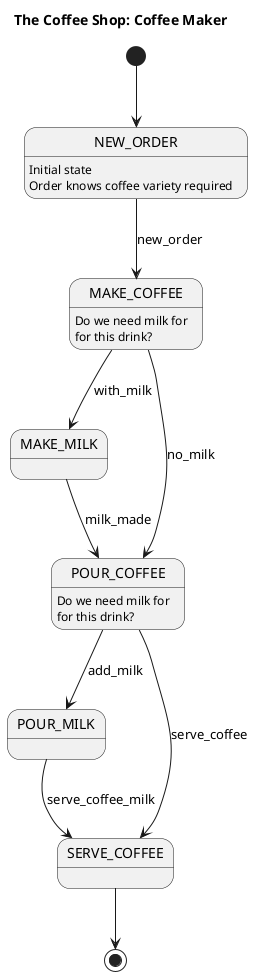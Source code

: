 @startuml
hide unused attributes
title The Coffee Shop: Coffee Maker

[*] --> NEW_ORDER
NEW_ORDER --> MAKE_COFFEE: new_order
NEW_ORDER: Initial state
NEW_ORDER: Order knows coffee variety required
MAKE_COFFEE --> MAKE_MILK: with_milk
MAKE_COFFEE: Do we need milk for
MAKE_COFFEE: for this drink?
MAKE_COFFEE --> POUR_COFFEE: no_milk
MAKE_MILK --> POUR_COFFEE: milk_made
POUR_COFFEE --> POUR_MILK: add_milk
POUR_COFFEE: Do we need milk for
POUR_COFFEE: for this drink?
POUR_MILK --> SERVE_COFFEE: serve_coffee_milk
POUR_COFFEE --> SERVE_COFFEE: serve_coffee
SERVE_COFFEE --> [*]

@enduml